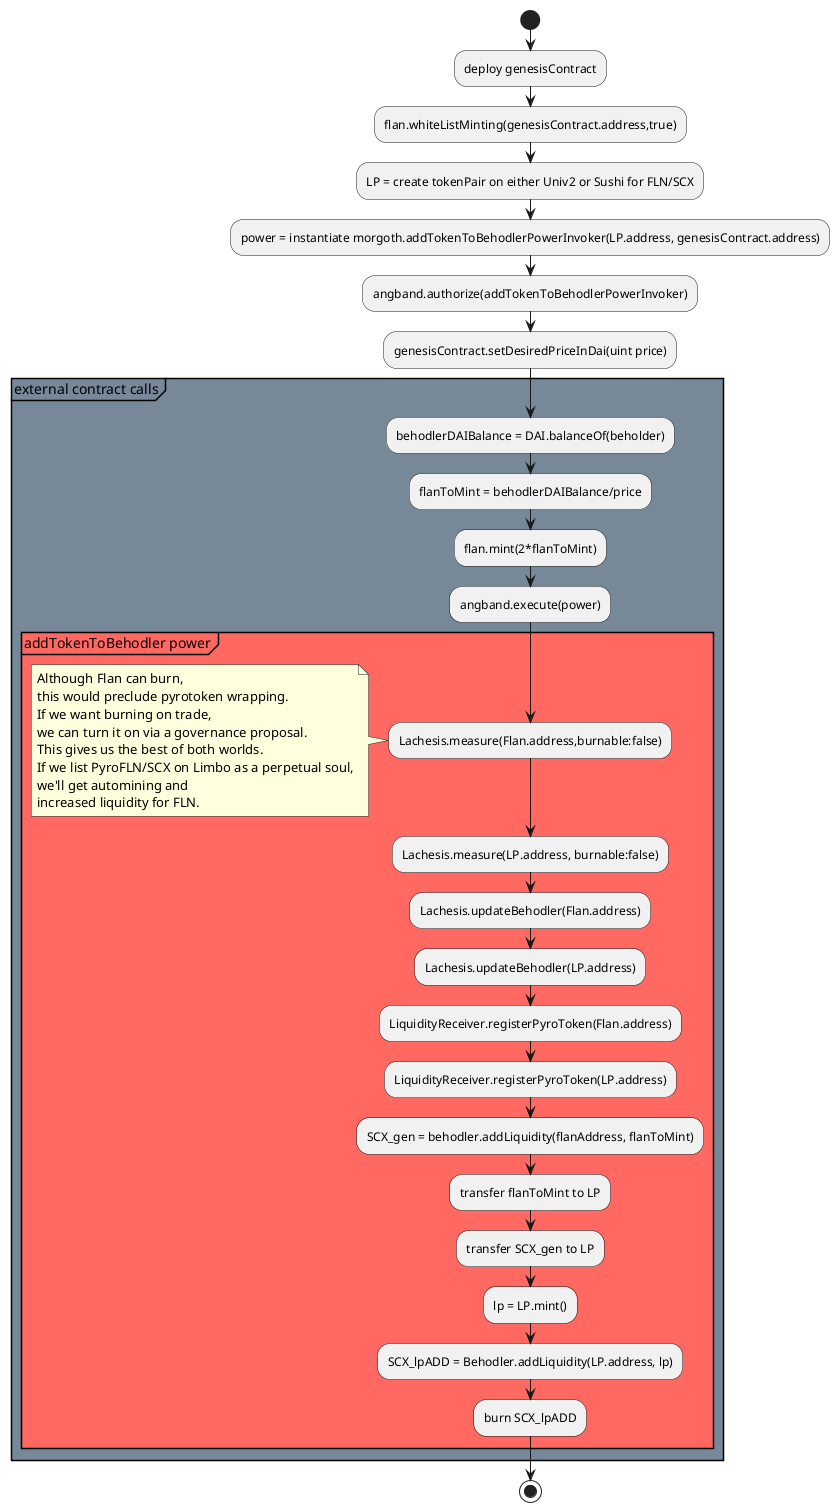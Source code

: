 @startuml
!define yoghurt #eeb0ff
start
:deploy genesisContract;
:flan.whiteListMinting(genesisContract.address,true);
:LP = create tokenPair on either Univ2 or Sushi for FLN/SCX;
:power = instantiate morgoth.addTokenToBehodlerPowerInvoker(LP.address, genesisContract.address);
:angband.authorize(addTokenToBehodlerPowerInvoker);
:genesisContract.setDesiredPriceInDai(uint price);
partition #LightSlateGrey "external contract calls"{
    :behodlerDAIBalance = DAI.balanceOf(beholder);
    :flanToMint = behodlerDAIBalance/price;
    :flan.mint(2*flanToMint);
    :angband.execute(power);
    partition #ff6961 "addTokenToBehodler power"{
        :Lachesis.measure(Flan.address,burnable:false);
        note left
            Although Flan can burn, 
            this would preclude pyrotoken wrapping.
            If we want burning on trade, 
            we can turn it on via a governance proposal.
            This gives us the best of both worlds.
            If we list PyroFLN/SCX on Limbo as a perpetual soul,
            we'll get automining and 
            increased liquidity for FLN.
        end note
        :Lachesis.measure(LP.address, burnable:false);
        :Lachesis.updateBehodler(Flan.address);
        :Lachesis.updateBehodler(LP.address);
        :LiquidityReceiver.registerPyroToken(Flan.address);
        :LiquidityReceiver.registerPyroToken(LP.address);
        :SCX_gen = behodler.addLiquidity(flanAddress, flanToMint);
        :transfer flanToMint to LP;
        :transfer SCX_gen to LP;
        :lp = LP.mint();
        :SCX_lpADD = Behodler.addLiquidity(LP.address, lp);
        :burn SCX_lpADD;
    }
}
stop
@enduml